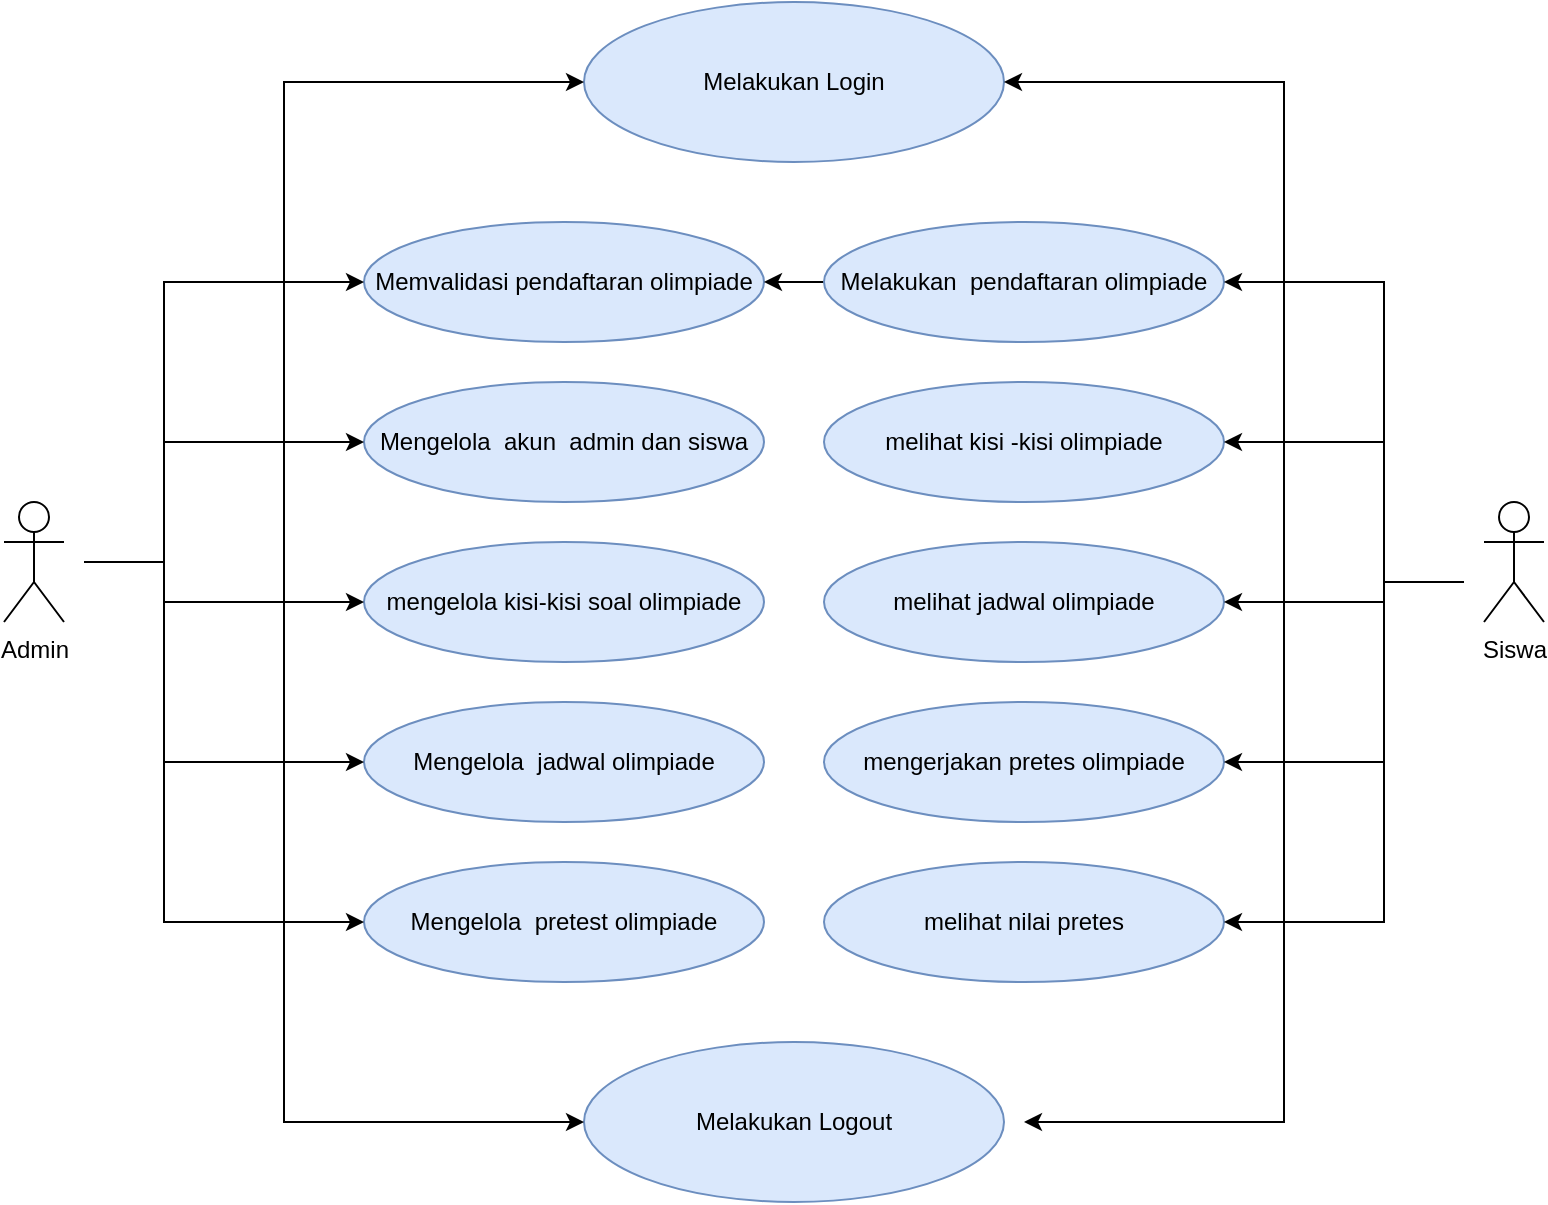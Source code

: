 <mxfile version="21.7.2" type="device">
  <diagram name="Page-1" id="PxYxvPbcvzdBpcDtq2mt">
    <mxGraphModel dx="1760" dy="1629" grid="1" gridSize="10" guides="1" tooltips="1" connect="1" arrows="1" fold="1" page="1" pageScale="1" pageWidth="850" pageHeight="1100" math="0" shadow="0">
      <root>
        <mxCell id="0" />
        <mxCell id="1" parent="0" />
        <mxCell id="ZkPqY97WQ4SeokSJy2pX-1" value="Melakukan Login" style="ellipse;whiteSpace=wrap;html=1;fillColor=#dae8fc;strokeColor=#6c8ebf;" vertex="1" parent="1">
          <mxGeometry x="330" y="120" width="210" height="80" as="geometry" />
        </mxCell>
        <mxCell id="ZkPqY97WQ4SeokSJy2pX-2" value="Mengelola&amp;nbsp; akun&amp;nbsp; admin dan siswa" style="ellipse;whiteSpace=wrap;html=1;fillColor=#dae8fc;strokeColor=#6c8ebf;" vertex="1" parent="1">
          <mxGeometry x="220" y="310" width="200" height="60" as="geometry" />
        </mxCell>
        <mxCell id="ZkPqY97WQ4SeokSJy2pX-4" value="mengelola kisi-kisi soal olimpiade" style="ellipse;whiteSpace=wrap;html=1;fillColor=#dae8fc;strokeColor=#6c8ebf;" vertex="1" parent="1">
          <mxGeometry x="220" y="390" width="200" height="60" as="geometry" />
        </mxCell>
        <mxCell id="ZkPqY97WQ4SeokSJy2pX-5" value="Mengelola&amp;nbsp; jadwal olimpiade" style="ellipse;whiteSpace=wrap;html=1;fillColor=#dae8fc;strokeColor=#6c8ebf;" vertex="1" parent="1">
          <mxGeometry x="220" y="470" width="200" height="60" as="geometry" />
        </mxCell>
        <mxCell id="ZkPqY97WQ4SeokSJy2pX-6" value="Mengelola&amp;nbsp; pretest olimpiade" style="ellipse;whiteSpace=wrap;html=1;fillColor=#dae8fc;strokeColor=#6c8ebf;" vertex="1" parent="1">
          <mxGeometry x="220" y="550" width="200" height="60" as="geometry" />
        </mxCell>
        <mxCell id="ZkPqY97WQ4SeokSJy2pX-7" value="Memvalidasi pendaftaran olimpiade" style="ellipse;whiteSpace=wrap;html=1;fillColor=#dae8fc;strokeColor=#6c8ebf;" vertex="1" parent="1">
          <mxGeometry x="220" y="230" width="200" height="60" as="geometry" />
        </mxCell>
        <mxCell id="ZkPqY97WQ4SeokSJy2pX-17" value="" style="edgeStyle=orthogonalEdgeStyle;rounded=0;orthogonalLoop=1;jettySize=auto;html=1;" edge="1" parent="1" source="ZkPqY97WQ4SeokSJy2pX-8" target="ZkPqY97WQ4SeokSJy2pX-7">
          <mxGeometry relative="1" as="geometry" />
        </mxCell>
        <mxCell id="ZkPqY97WQ4SeokSJy2pX-8" value="Melakukan&amp;nbsp; pendaftaran olimpiade" style="ellipse;whiteSpace=wrap;html=1;fillColor=#dae8fc;strokeColor=#6c8ebf;" vertex="1" parent="1">
          <mxGeometry x="450" y="230" width="200" height="60" as="geometry" />
        </mxCell>
        <mxCell id="ZkPqY97WQ4SeokSJy2pX-9" value="melihat kisi -kisi olimpiade" style="ellipse;whiteSpace=wrap;html=1;fillColor=#dae8fc;strokeColor=#6c8ebf;" vertex="1" parent="1">
          <mxGeometry x="450" y="310" width="200" height="60" as="geometry" />
        </mxCell>
        <mxCell id="ZkPqY97WQ4SeokSJy2pX-10" value="melihat jadwal olimpiade" style="ellipse;whiteSpace=wrap;html=1;fillColor=#dae8fc;strokeColor=#6c8ebf;" vertex="1" parent="1">
          <mxGeometry x="450" y="390" width="200" height="60" as="geometry" />
        </mxCell>
        <mxCell id="ZkPqY97WQ4SeokSJy2pX-11" value="mengerjakan pretes olimpiade" style="ellipse;whiteSpace=wrap;html=1;fillColor=#dae8fc;strokeColor=#6c8ebf;" vertex="1" parent="1">
          <mxGeometry x="450" y="470" width="200" height="60" as="geometry" />
        </mxCell>
        <mxCell id="ZkPqY97WQ4SeokSJy2pX-12" value="melihat nilai pretes" style="ellipse;whiteSpace=wrap;html=1;fillColor=#dae8fc;strokeColor=#6c8ebf;" vertex="1" parent="1">
          <mxGeometry x="450" y="550" width="200" height="60" as="geometry" />
        </mxCell>
        <mxCell id="ZkPqY97WQ4SeokSJy2pX-13" value="Melakukan Logout" style="ellipse;whiteSpace=wrap;html=1;fillColor=#dae8fc;strokeColor=#6c8ebf;" vertex="1" parent="1">
          <mxGeometry x="330" y="640" width="210" height="80" as="geometry" />
        </mxCell>
        <mxCell id="ZkPqY97WQ4SeokSJy2pX-15" value="" style="endArrow=classic;startArrow=classic;html=1;rounded=0;" edge="1" parent="1">
          <mxGeometry width="50" height="50" relative="1" as="geometry">
            <mxPoint x="540" y="160" as="sourcePoint" />
            <mxPoint x="550" y="680" as="targetPoint" />
            <Array as="points">
              <mxPoint x="680" y="160" />
              <mxPoint x="680" y="680" />
            </Array>
          </mxGeometry>
        </mxCell>
        <mxCell id="ZkPqY97WQ4SeokSJy2pX-16" value="" style="endArrow=classic;startArrow=classic;html=1;rounded=0;exitX=0;exitY=0.5;exitDx=0;exitDy=0;entryX=0;entryY=0.5;entryDx=0;entryDy=0;" edge="1" parent="1" source="ZkPqY97WQ4SeokSJy2pX-1" target="ZkPqY97WQ4SeokSJy2pX-13">
          <mxGeometry width="50" height="50" relative="1" as="geometry">
            <mxPoint x="40" y="160" as="sourcePoint" />
            <mxPoint x="50" y="680" as="targetPoint" />
            <Array as="points">
              <mxPoint x="180" y="160" />
              <mxPoint x="180" y="680" />
            </Array>
          </mxGeometry>
        </mxCell>
        <mxCell id="ZkPqY97WQ4SeokSJy2pX-23" value="Admin" style="shape=umlActor;verticalLabelPosition=bottom;verticalAlign=top;html=1;outlineConnect=0;" vertex="1" parent="1">
          <mxGeometry x="40" y="370" width="30" height="60" as="geometry" />
        </mxCell>
        <mxCell id="ZkPqY97WQ4SeokSJy2pX-25" value="" style="endArrow=classic;html=1;rounded=0;entryX=0;entryY=0.5;entryDx=0;entryDy=0;" edge="1" parent="1" target="ZkPqY97WQ4SeokSJy2pX-7">
          <mxGeometry width="50" height="50" relative="1" as="geometry">
            <mxPoint x="80" y="400" as="sourcePoint" />
            <mxPoint x="120" y="230" as="targetPoint" />
            <Array as="points">
              <mxPoint x="120" y="400" />
              <mxPoint x="120" y="260" />
            </Array>
          </mxGeometry>
        </mxCell>
        <mxCell id="ZkPqY97WQ4SeokSJy2pX-26" value="" style="endArrow=classic;html=1;rounded=0;entryX=0;entryY=0.5;entryDx=0;entryDy=0;" edge="1" parent="1" target="ZkPqY97WQ4SeokSJy2pX-2">
          <mxGeometry width="50" height="50" relative="1" as="geometry">
            <mxPoint x="120" y="340" as="sourcePoint" />
            <mxPoint x="150" y="340" as="targetPoint" />
          </mxGeometry>
        </mxCell>
        <mxCell id="ZkPqY97WQ4SeokSJy2pX-27" value="" style="endArrow=classic;html=1;rounded=0;entryX=0;entryY=0.5;entryDx=0;entryDy=0;" edge="1" parent="1" target="ZkPqY97WQ4SeokSJy2pX-6">
          <mxGeometry width="50" height="50" relative="1" as="geometry">
            <mxPoint x="120" y="400" as="sourcePoint" />
            <mxPoint x="120" y="630" as="targetPoint" />
            <Array as="points">
              <mxPoint x="120" y="580" />
            </Array>
          </mxGeometry>
        </mxCell>
        <mxCell id="ZkPqY97WQ4SeokSJy2pX-28" value="" style="endArrow=classic;html=1;rounded=0;entryX=0;entryY=0.5;entryDx=0;entryDy=0;" edge="1" parent="1" target="ZkPqY97WQ4SeokSJy2pX-5">
          <mxGeometry width="50" height="50" relative="1" as="geometry">
            <mxPoint x="120" y="500" as="sourcePoint" />
            <mxPoint x="200" y="500" as="targetPoint" />
          </mxGeometry>
        </mxCell>
        <mxCell id="ZkPqY97WQ4SeokSJy2pX-29" value="" style="endArrow=classic;html=1;rounded=0;entryX=0;entryY=0.5;entryDx=0;entryDy=0;" edge="1" parent="1" target="ZkPqY97WQ4SeokSJy2pX-4">
          <mxGeometry width="50" height="50" relative="1" as="geometry">
            <mxPoint x="120" y="420" as="sourcePoint" />
            <mxPoint x="190" y="390" as="targetPoint" />
          </mxGeometry>
        </mxCell>
        <mxCell id="ZkPqY97WQ4SeokSJy2pX-30" value="Siswa" style="shape=umlActor;verticalLabelPosition=bottom;verticalAlign=top;html=1;outlineConnect=0;" vertex="1" parent="1">
          <mxGeometry x="780" y="370" width="30" height="60" as="geometry" />
        </mxCell>
        <mxCell id="ZkPqY97WQ4SeokSJy2pX-31" value="" style="endArrow=classic;html=1;rounded=0;entryX=1;entryY=0.5;entryDx=0;entryDy=0;" edge="1" parent="1" target="ZkPqY97WQ4SeokSJy2pX-8">
          <mxGeometry width="50" height="50" relative="1" as="geometry">
            <mxPoint x="770" y="410" as="sourcePoint" />
            <mxPoint x="800" y="270" as="targetPoint" />
            <Array as="points">
              <mxPoint x="730" y="410" />
              <mxPoint x="730" y="260" />
            </Array>
          </mxGeometry>
        </mxCell>
        <mxCell id="ZkPqY97WQ4SeokSJy2pX-32" value="" style="endArrow=classic;html=1;rounded=0;entryX=1;entryY=0.5;entryDx=0;entryDy=0;" edge="1" parent="1" target="ZkPqY97WQ4SeokSJy2pX-9">
          <mxGeometry width="50" height="50" relative="1" as="geometry">
            <mxPoint x="730" y="340" as="sourcePoint" />
            <mxPoint x="800" y="350" as="targetPoint" />
          </mxGeometry>
        </mxCell>
        <mxCell id="ZkPqY97WQ4SeokSJy2pX-33" value="" style="endArrow=classic;html=1;rounded=0;entryX=1;entryY=0.5;entryDx=0;entryDy=0;" edge="1" parent="1" target="ZkPqY97WQ4SeokSJy2pX-12">
          <mxGeometry width="50" height="50" relative="1" as="geometry">
            <mxPoint x="730" y="410" as="sourcePoint" />
            <mxPoint x="800" y="590" as="targetPoint" />
            <Array as="points">
              <mxPoint x="730" y="580" />
            </Array>
          </mxGeometry>
        </mxCell>
        <mxCell id="ZkPqY97WQ4SeokSJy2pX-34" value="" style="endArrow=classic;html=1;rounded=0;entryX=1;entryY=0.5;entryDx=0;entryDy=0;" edge="1" parent="1" target="ZkPqY97WQ4SeokSJy2pX-11">
          <mxGeometry width="50" height="50" relative="1" as="geometry">
            <mxPoint x="730" y="500" as="sourcePoint" />
            <mxPoint x="800" y="510" as="targetPoint" />
          </mxGeometry>
        </mxCell>
        <mxCell id="ZkPqY97WQ4SeokSJy2pX-35" value="" style="endArrow=classic;html=1;rounded=0;entryX=1;entryY=0.5;entryDx=0;entryDy=0;" edge="1" parent="1" target="ZkPqY97WQ4SeokSJy2pX-10">
          <mxGeometry width="50" height="50" relative="1" as="geometry">
            <mxPoint x="730" y="420" as="sourcePoint" />
            <mxPoint x="800" y="430" as="targetPoint" />
          </mxGeometry>
        </mxCell>
      </root>
    </mxGraphModel>
  </diagram>
</mxfile>

